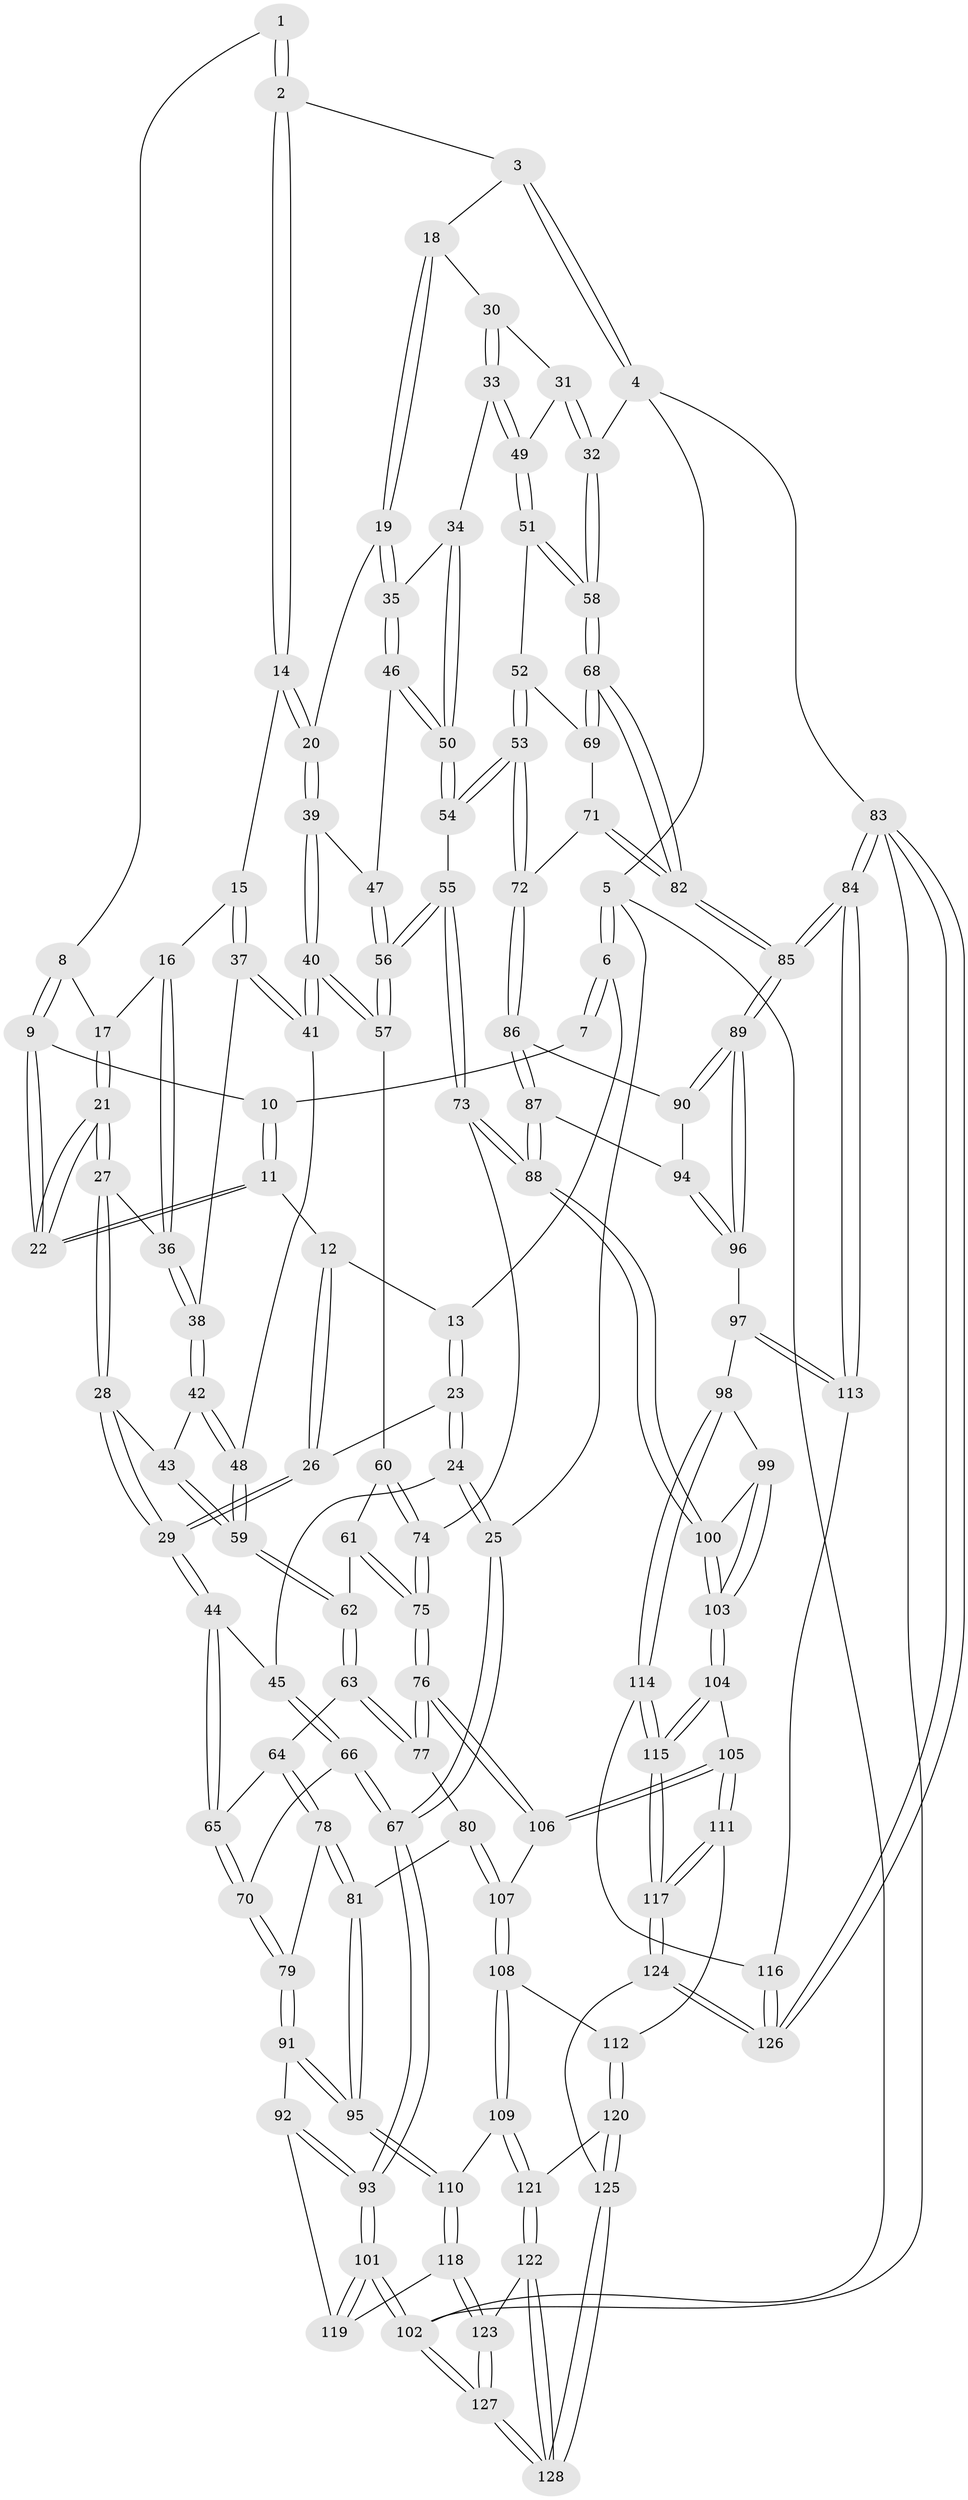 // Generated by graph-tools (version 1.1) at 2025/27/03/09/25 03:27:14]
// undirected, 128 vertices, 317 edges
graph export_dot {
graph [start="1"]
  node [color=gray90,style=filled];
  1 [pos="+0.40365287520895554+0"];
  2 [pos="+0.6276506090354314+0"];
  3 [pos="+0.6367294272108303+0"];
  4 [pos="+1+0"];
  5 [pos="+0+0"];
  6 [pos="+0+0"];
  7 [pos="+0.19206444006536771+0"];
  8 [pos="+0.39055303171274464+0"];
  9 [pos="+0.32717839245266916+0.10039061635071968"];
  10 [pos="+0.26496605375944826+0"];
  11 [pos="+0.25927274219174656+0.12054828569362339"];
  12 [pos="+0.25812810112682794+0.12055734744289198"];
  13 [pos="+0.18498243540260867+0.10641554741860074"];
  14 [pos="+0.5689809254977488+0.10141934310200783"];
  15 [pos="+0.5621776800992729+0.10561687990148974"];
  16 [pos="+0.5175199227755821+0.1134105580484064"];
  17 [pos="+0.4380555598071263+0.10355115636977086"];
  18 [pos="+0.8028117938529449+0.1181569112397034"];
  19 [pos="+0.7180171830684983+0.17432133333422584"];
  20 [pos="+0.675615821806738+0.18141119226966784"];
  21 [pos="+0.3315917987377468+0.1341147538739498"];
  22 [pos="+0.3252569270944106+0.12888842706515521"];
  23 [pos="+0.1273599940882934+0.1995369561326075"];
  24 [pos="+0.09789516202426432+0.23767957957932476"];
  25 [pos="+0+0.1796855342747854"];
  26 [pos="+0.23340532870198188+0.209608110129313"];
  27 [pos="+0.3392629182273662+0.18640171946641101"];
  28 [pos="+0.3234200827219003+0.2871421137487105"];
  29 [pos="+0.2655652803503157+0.3287114427308695"];
  30 [pos="+0.8072406053601576+0.11853617938558361"];
  31 [pos="+1+0.05020121534539922"];
  32 [pos="+1+0"];
  33 [pos="+0.8598801246895564+0.28119285192079146"];
  34 [pos="+0.8249120953299853+0.2899419860911577"];
  35 [pos="+0.7913201456353374+0.2689519546865328"];
  36 [pos="+0.4465081985117564+0.21405828838565813"];
  37 [pos="+0.5292183932414909+0.2464985003853556"];
  38 [pos="+0.45407727108355905+0.24962965932630424"];
  39 [pos="+0.6564249136137558+0.29054583038502785"];
  40 [pos="+0.602912425457375+0.32699821687067476"];
  41 [pos="+0.5484996284852173+0.30193112533572253"];
  42 [pos="+0.434328983761177+0.281061838091285"];
  43 [pos="+0.3407897073506581+0.2919159718527418"];
  44 [pos="+0.25199228360317966+0.3419647532372674"];
  45 [pos="+0.14020803661633865+0.29231443309106814"];
  46 [pos="+0.6939998033684198+0.30944195136296443"];
  47 [pos="+0.6832250841749975+0.30784472700374066"];
  48 [pos="+0.48247931056983845+0.3324642130021903"];
  49 [pos="+0.8959969269279123+0.28767698632887045"];
  50 [pos="+0.7843107143306236+0.3510669482494601"];
  51 [pos="+0.9076447119921215+0.3137682599217553"];
  52 [pos="+0.8957991172147111+0.3851477524194751"];
  53 [pos="+0.8434345677444193+0.4609849736382623"];
  54 [pos="+0.784793572012451+0.44398700830455284"];
  55 [pos="+0.7296457678132044+0.4612860691131483"];
  56 [pos="+0.7280557868054495+0.4593616699772709"];
  57 [pos="+0.5997834608256252+0.3737184288562643"];
  58 [pos="+1+0.42569162318840387"];
  59 [pos="+0.45442558933569766+0.4116875449708707"];
  60 [pos="+0.5618636527811603+0.4266986253684951"];
  61 [pos="+0.4776294836556858+0.4360391136824028"];
  62 [pos="+0.4560257392329441+0.42906936544191787"];
  63 [pos="+0.41812441307613757+0.4562031611298844"];
  64 [pos="+0.3191227922195493+0.4484833285115365"];
  65 [pos="+0.25424063033266603+0.37036367399223885"];
  66 [pos="+0.02223637861607066+0.49199512480778435"];
  67 [pos="+0+0.5202426223560365"];
  68 [pos="+1+0.4329139311385513"];
  69 [pos="+0.9919766054756466+0.41871485208737674"];
  70 [pos="+0.12962464411899546+0.5131744369965138"];
  71 [pos="+0.8820305569908843+0.4716731056074714"];
  72 [pos="+0.8528436497198695+0.473280896624001"];
  73 [pos="+0.6541084426597689+0.574547638849247"];
  74 [pos="+0.6477616852788608+0.5746817209103438"];
  75 [pos="+0.5551698877416964+0.6158488348468356"];
  76 [pos="+0.5430153754292912+0.6261792572543634"];
  77 [pos="+0.4198611017420759+0.508639310883908"];
  78 [pos="+0.30597629055343495+0.4970809207807178"];
  79 [pos="+0.17660027846772564+0.567379561883461"];
  80 [pos="+0.3547608984352778+0.6238277137533481"];
  81 [pos="+0.3484618382121122+0.6250407849265687"];
  82 [pos="+1+0.521353822755817"];
  83 [pos="+1+1"];
  84 [pos="+1+0.9011278112807247"];
  85 [pos="+1+0.6308776444437564"];
  86 [pos="+0.8528450521288747+0.47328698445716555"];
  87 [pos="+0.8168337607386871+0.6080264064124922"];
  88 [pos="+0.7085200340583399+0.624460939278895"];
  89 [pos="+1+0.6298386490631137"];
  90 [pos="+0.9514053909604804+0.5875967141748567"];
  91 [pos="+0.21916958094508968+0.6841009987715956"];
  92 [pos="+0+0.7015958799047286"];
  93 [pos="+0+0.6549724729887224"];
  94 [pos="+0.8481473065807329+0.627651722461524"];
  95 [pos="+0.2457631402183263+0.70601174796924"];
  96 [pos="+0.8699161379571781+0.7203037201990011"];
  97 [pos="+0.8657578343940976+0.7282929879606043"];
  98 [pos="+0.8284239365728526+0.7447295417124946"];
  99 [pos="+0.8272350803144979+0.7442355729911181"];
  100 [pos="+0.7087364046730369+0.62562037896611"];
  101 [pos="+0+0.9981959443782061"];
  102 [pos="+0+1"];
  103 [pos="+0.6934449031245821+0.7565177889428909"];
  104 [pos="+0.6918485475747722+0.7595489623237276"];
  105 [pos="+0.6242257610845485+0.7675191715288994"];
  106 [pos="+0.5183298274998546+0.66057666933143"];
  107 [pos="+0.5169167965882746+0.6614386211521383"];
  108 [pos="+0.47027097193246614+0.7772459305281152"];
  109 [pos="+0.2946231035530661+0.78659607440392"];
  110 [pos="+0.25219424558112546+0.7428079451556777"];
  111 [pos="+0.5824615390754161+0.8492281274200489"];
  112 [pos="+0.4923848604550949+0.8268532260836174"];
  113 [pos="+0.9554694988811004+0.8470697358106479"];
  114 [pos="+0.7950110725755941+0.8556535177813247"];
  115 [pos="+0.7417849565582912+0.888405389536875"];
  116 [pos="+0.9047959665961096+0.8671111748011945"];
  117 [pos="+0.6892172591003445+0.9990630945981277"];
  118 [pos="+0.13258229541265656+0.8520482541856101"];
  119 [pos="+0.09535912277450598+0.8268625520085702"];
  120 [pos="+0.46182230050312145+0.8981775854582372"];
  121 [pos="+0.3274818138356249+0.9398553711643957"];
  122 [pos="+0.2888798463746776+1"];
  123 [pos="+0.13033842013437744+0.863911802203542"];
  124 [pos="+0.6817584586426279+1"];
  125 [pos="+0.6566421985670863+1"];
  126 [pos="+0.7831591556148493+1"];
  127 [pos="+0+1"];
  128 [pos="+0.27930481729484574+1"];
  1 -- 2;
  1 -- 2;
  1 -- 8;
  2 -- 3;
  2 -- 14;
  2 -- 14;
  3 -- 4;
  3 -- 4;
  3 -- 18;
  4 -- 5;
  4 -- 32;
  4 -- 83;
  5 -- 6;
  5 -- 6;
  5 -- 25;
  5 -- 102;
  6 -- 7;
  6 -- 7;
  6 -- 13;
  7 -- 10;
  8 -- 9;
  8 -- 9;
  8 -- 17;
  9 -- 10;
  9 -- 22;
  9 -- 22;
  10 -- 11;
  10 -- 11;
  11 -- 12;
  11 -- 22;
  11 -- 22;
  12 -- 13;
  12 -- 26;
  12 -- 26;
  13 -- 23;
  13 -- 23;
  14 -- 15;
  14 -- 20;
  14 -- 20;
  15 -- 16;
  15 -- 37;
  15 -- 37;
  16 -- 17;
  16 -- 36;
  16 -- 36;
  17 -- 21;
  17 -- 21;
  18 -- 19;
  18 -- 19;
  18 -- 30;
  19 -- 20;
  19 -- 35;
  19 -- 35;
  20 -- 39;
  20 -- 39;
  21 -- 22;
  21 -- 22;
  21 -- 27;
  21 -- 27;
  23 -- 24;
  23 -- 24;
  23 -- 26;
  24 -- 25;
  24 -- 25;
  24 -- 45;
  25 -- 67;
  25 -- 67;
  26 -- 29;
  26 -- 29;
  27 -- 28;
  27 -- 28;
  27 -- 36;
  28 -- 29;
  28 -- 29;
  28 -- 43;
  29 -- 44;
  29 -- 44;
  30 -- 31;
  30 -- 33;
  30 -- 33;
  31 -- 32;
  31 -- 32;
  31 -- 49;
  32 -- 58;
  32 -- 58;
  33 -- 34;
  33 -- 49;
  33 -- 49;
  34 -- 35;
  34 -- 50;
  34 -- 50;
  35 -- 46;
  35 -- 46;
  36 -- 38;
  36 -- 38;
  37 -- 38;
  37 -- 41;
  37 -- 41;
  38 -- 42;
  38 -- 42;
  39 -- 40;
  39 -- 40;
  39 -- 47;
  40 -- 41;
  40 -- 41;
  40 -- 57;
  40 -- 57;
  41 -- 48;
  42 -- 43;
  42 -- 48;
  42 -- 48;
  43 -- 59;
  43 -- 59;
  44 -- 45;
  44 -- 65;
  44 -- 65;
  45 -- 66;
  45 -- 66;
  46 -- 47;
  46 -- 50;
  46 -- 50;
  47 -- 56;
  47 -- 56;
  48 -- 59;
  48 -- 59;
  49 -- 51;
  49 -- 51;
  50 -- 54;
  50 -- 54;
  51 -- 52;
  51 -- 58;
  51 -- 58;
  52 -- 53;
  52 -- 53;
  52 -- 69;
  53 -- 54;
  53 -- 54;
  53 -- 72;
  53 -- 72;
  54 -- 55;
  55 -- 56;
  55 -- 56;
  55 -- 73;
  55 -- 73;
  56 -- 57;
  56 -- 57;
  57 -- 60;
  58 -- 68;
  58 -- 68;
  59 -- 62;
  59 -- 62;
  60 -- 61;
  60 -- 74;
  60 -- 74;
  61 -- 62;
  61 -- 75;
  61 -- 75;
  62 -- 63;
  62 -- 63;
  63 -- 64;
  63 -- 77;
  63 -- 77;
  64 -- 65;
  64 -- 78;
  64 -- 78;
  65 -- 70;
  65 -- 70;
  66 -- 67;
  66 -- 67;
  66 -- 70;
  67 -- 93;
  67 -- 93;
  68 -- 69;
  68 -- 69;
  68 -- 82;
  68 -- 82;
  69 -- 71;
  70 -- 79;
  70 -- 79;
  71 -- 72;
  71 -- 82;
  71 -- 82;
  72 -- 86;
  72 -- 86;
  73 -- 74;
  73 -- 88;
  73 -- 88;
  74 -- 75;
  74 -- 75;
  75 -- 76;
  75 -- 76;
  76 -- 77;
  76 -- 77;
  76 -- 106;
  76 -- 106;
  77 -- 80;
  78 -- 79;
  78 -- 81;
  78 -- 81;
  79 -- 91;
  79 -- 91;
  80 -- 81;
  80 -- 107;
  80 -- 107;
  81 -- 95;
  81 -- 95;
  82 -- 85;
  82 -- 85;
  83 -- 84;
  83 -- 84;
  83 -- 126;
  83 -- 126;
  83 -- 102;
  84 -- 85;
  84 -- 85;
  84 -- 113;
  84 -- 113;
  85 -- 89;
  85 -- 89;
  86 -- 87;
  86 -- 87;
  86 -- 90;
  87 -- 88;
  87 -- 88;
  87 -- 94;
  88 -- 100;
  88 -- 100;
  89 -- 90;
  89 -- 90;
  89 -- 96;
  89 -- 96;
  90 -- 94;
  91 -- 92;
  91 -- 95;
  91 -- 95;
  92 -- 93;
  92 -- 93;
  92 -- 119;
  93 -- 101;
  93 -- 101;
  94 -- 96;
  94 -- 96;
  95 -- 110;
  95 -- 110;
  96 -- 97;
  97 -- 98;
  97 -- 113;
  97 -- 113;
  98 -- 99;
  98 -- 114;
  98 -- 114;
  99 -- 100;
  99 -- 103;
  99 -- 103;
  100 -- 103;
  100 -- 103;
  101 -- 102;
  101 -- 102;
  101 -- 119;
  101 -- 119;
  102 -- 127;
  102 -- 127;
  103 -- 104;
  103 -- 104;
  104 -- 105;
  104 -- 115;
  104 -- 115;
  105 -- 106;
  105 -- 106;
  105 -- 111;
  105 -- 111;
  106 -- 107;
  107 -- 108;
  107 -- 108;
  108 -- 109;
  108 -- 109;
  108 -- 112;
  109 -- 110;
  109 -- 121;
  109 -- 121;
  110 -- 118;
  110 -- 118;
  111 -- 112;
  111 -- 117;
  111 -- 117;
  112 -- 120;
  112 -- 120;
  113 -- 116;
  114 -- 115;
  114 -- 115;
  114 -- 116;
  115 -- 117;
  115 -- 117;
  116 -- 126;
  116 -- 126;
  117 -- 124;
  117 -- 124;
  118 -- 119;
  118 -- 123;
  118 -- 123;
  120 -- 121;
  120 -- 125;
  120 -- 125;
  121 -- 122;
  121 -- 122;
  122 -- 123;
  122 -- 128;
  122 -- 128;
  123 -- 127;
  123 -- 127;
  124 -- 125;
  124 -- 126;
  124 -- 126;
  125 -- 128;
  125 -- 128;
  127 -- 128;
  127 -- 128;
}

